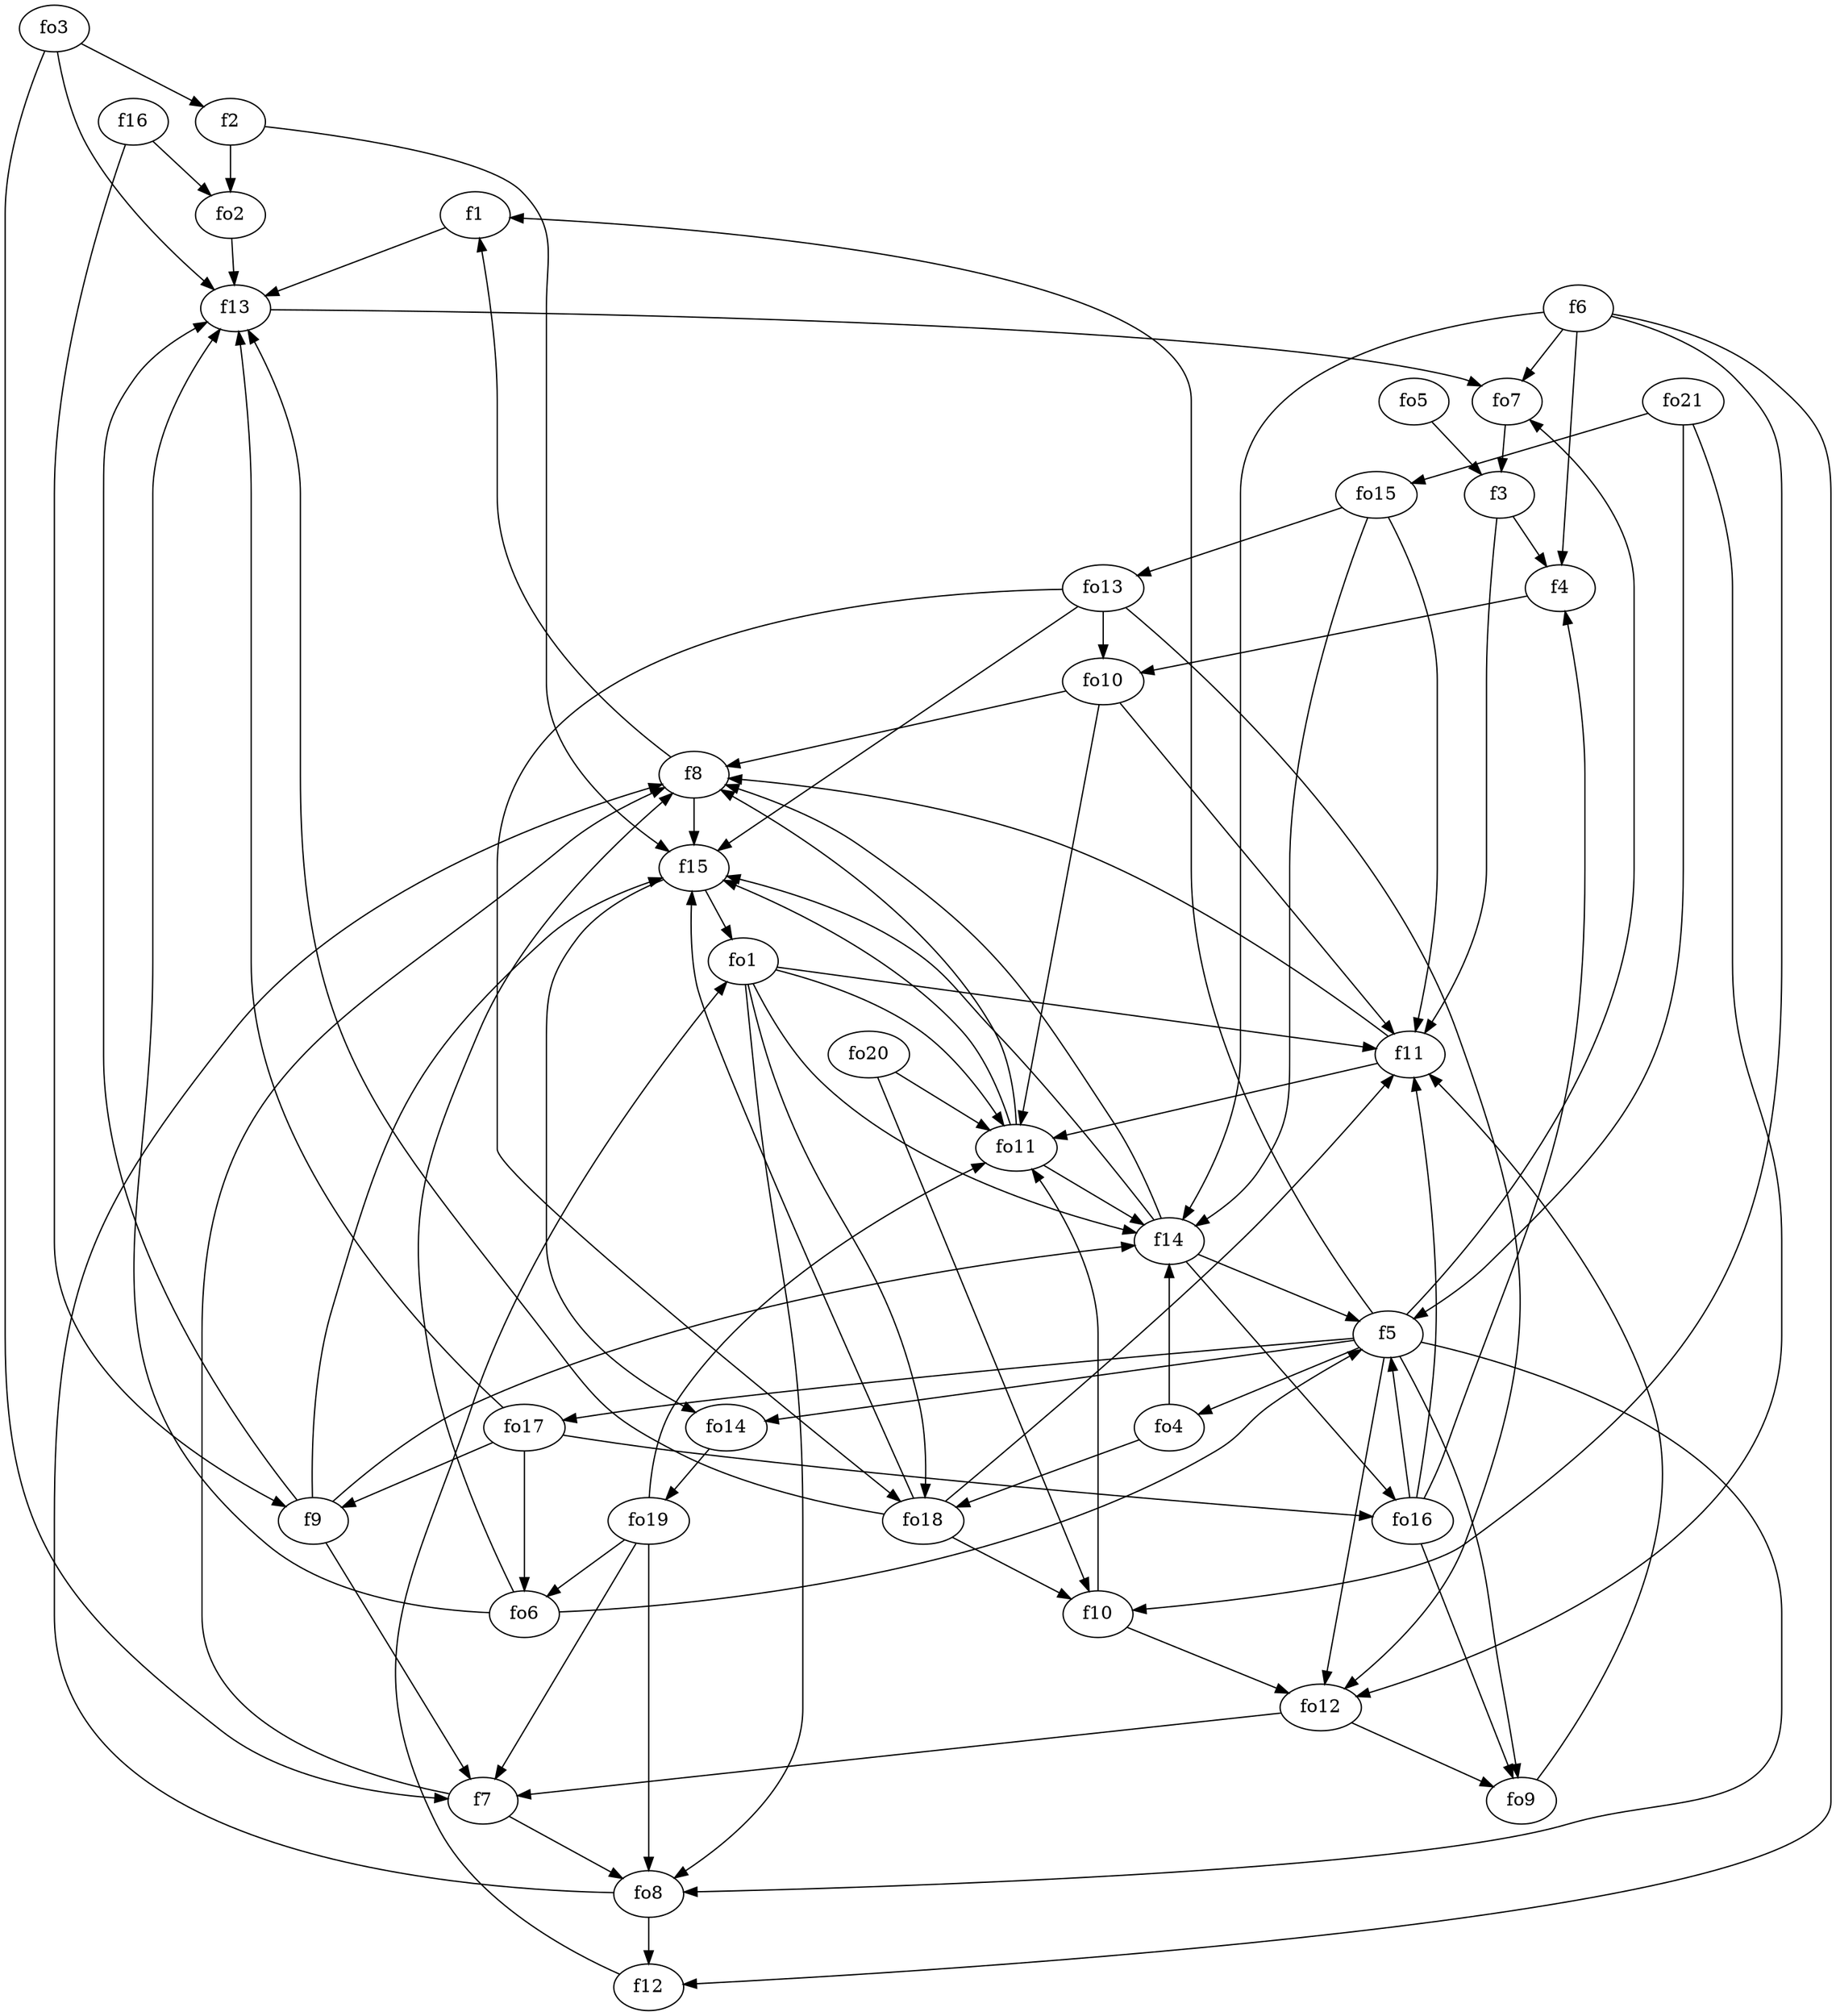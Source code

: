 strict digraph  {
f1;
f2;
f3;
f4;
f5;
f6;
f7;
f8;
f9;
f10;
f11;
f12;
f13;
f14;
f15;
f16;
fo1;
fo2;
fo3;
fo4;
fo5;
fo6;
fo7;
fo8;
fo9;
fo10;
fo11;
fo12;
fo13;
fo14;
fo15;
fo16;
fo17;
fo18;
fo19;
fo20;
fo21;
f1 -> f13  [weight=2];
f2 -> fo2  [weight=2];
f2 -> f15  [weight=2];
f3 -> f4  [weight=2];
f3 -> f11  [weight=2];
f4 -> fo10  [weight=2];
f5 -> fo17  [weight=2];
f5 -> fo4  [weight=2];
f5 -> f1  [weight=2];
f5 -> fo14  [weight=2];
f5 -> fo9  [weight=2];
f5 -> fo12  [weight=2];
f5 -> fo7  [weight=2];
f5 -> fo8  [weight=2];
f6 -> f12  [weight=2];
f6 -> f14  [weight=2];
f6 -> f4  [weight=2];
f6 -> fo7  [weight=2];
f6 -> f10  [weight=2];
f7 -> fo8  [weight=2];
f7 -> f8  [weight=2];
f8 -> f15  [weight=2];
f8 -> f1  [weight=2];
f9 -> f15  [weight=2];
f9 -> f13  [weight=2];
f9 -> f7  [weight=2];
f9 -> f14  [weight=2];
f10 -> fo12  [weight=2];
f10 -> fo11  [weight=2];
f11 -> fo11  [weight=2];
f11 -> f8  [weight=2];
f12 -> fo1  [weight=2];
f13 -> fo7  [weight=2];
f14 -> f5  [weight=2];
f14 -> f8  [weight=2];
f14 -> fo16  [weight=2];
f14 -> f15  [weight=2];
f15 -> fo1  [weight=2];
f15 -> fo14  [weight=2];
f16 -> f9  [weight=2];
f16 -> fo2  [weight=2];
fo1 -> fo18  [weight=2];
fo1 -> f14  [weight=2];
fo1 -> fo11  [weight=2];
fo1 -> f11  [weight=2];
fo1 -> fo8  [weight=2];
fo2 -> f13  [weight=2];
fo3 -> f7  [weight=2];
fo3 -> f13  [weight=2];
fo3 -> f2  [weight=2];
fo4 -> fo18  [weight=2];
fo4 -> f14  [weight=2];
fo5 -> f3  [weight=2];
fo6 -> f13  [weight=2];
fo6 -> f8  [weight=2];
fo6 -> f5  [weight=2];
fo7 -> f3  [weight=2];
fo8 -> f12  [weight=2];
fo8 -> f8  [weight=2];
fo9 -> f11  [weight=2];
fo10 -> f11  [weight=2];
fo10 -> fo11  [weight=2];
fo10 -> f8  [weight=2];
fo11 -> f15  [weight=2];
fo11 -> f8  [weight=2];
fo11 -> f14  [weight=2];
fo12 -> f7  [weight=2];
fo12 -> fo9  [weight=2];
fo13 -> f15  [weight=2];
fo13 -> fo10  [weight=2];
fo13 -> fo12  [weight=2];
fo13 -> fo18  [weight=2];
fo14 -> fo19  [weight=2];
fo15 -> fo13  [weight=2];
fo15 -> f11  [weight=2];
fo15 -> f14  [weight=2];
fo16 -> fo9  [weight=2];
fo16 -> f4  [weight=2];
fo16 -> f5  [weight=2];
fo16 -> f11  [weight=2];
fo17 -> f9  [weight=2];
fo17 -> fo6  [weight=2];
fo17 -> f13  [weight=2];
fo17 -> fo16  [weight=2];
fo18 -> f13  [weight=2];
fo18 -> f11  [weight=2];
fo18 -> f15  [weight=2];
fo18 -> f10  [weight=2];
fo19 -> fo8  [weight=2];
fo19 -> fo11  [weight=2];
fo19 -> f7  [weight=2];
fo19 -> fo6  [weight=2];
fo20 -> fo11  [weight=2];
fo20 -> f10  [weight=2];
fo21 -> f5  [weight=2];
fo21 -> fo12  [weight=2];
fo21 -> fo15  [weight=2];
}
